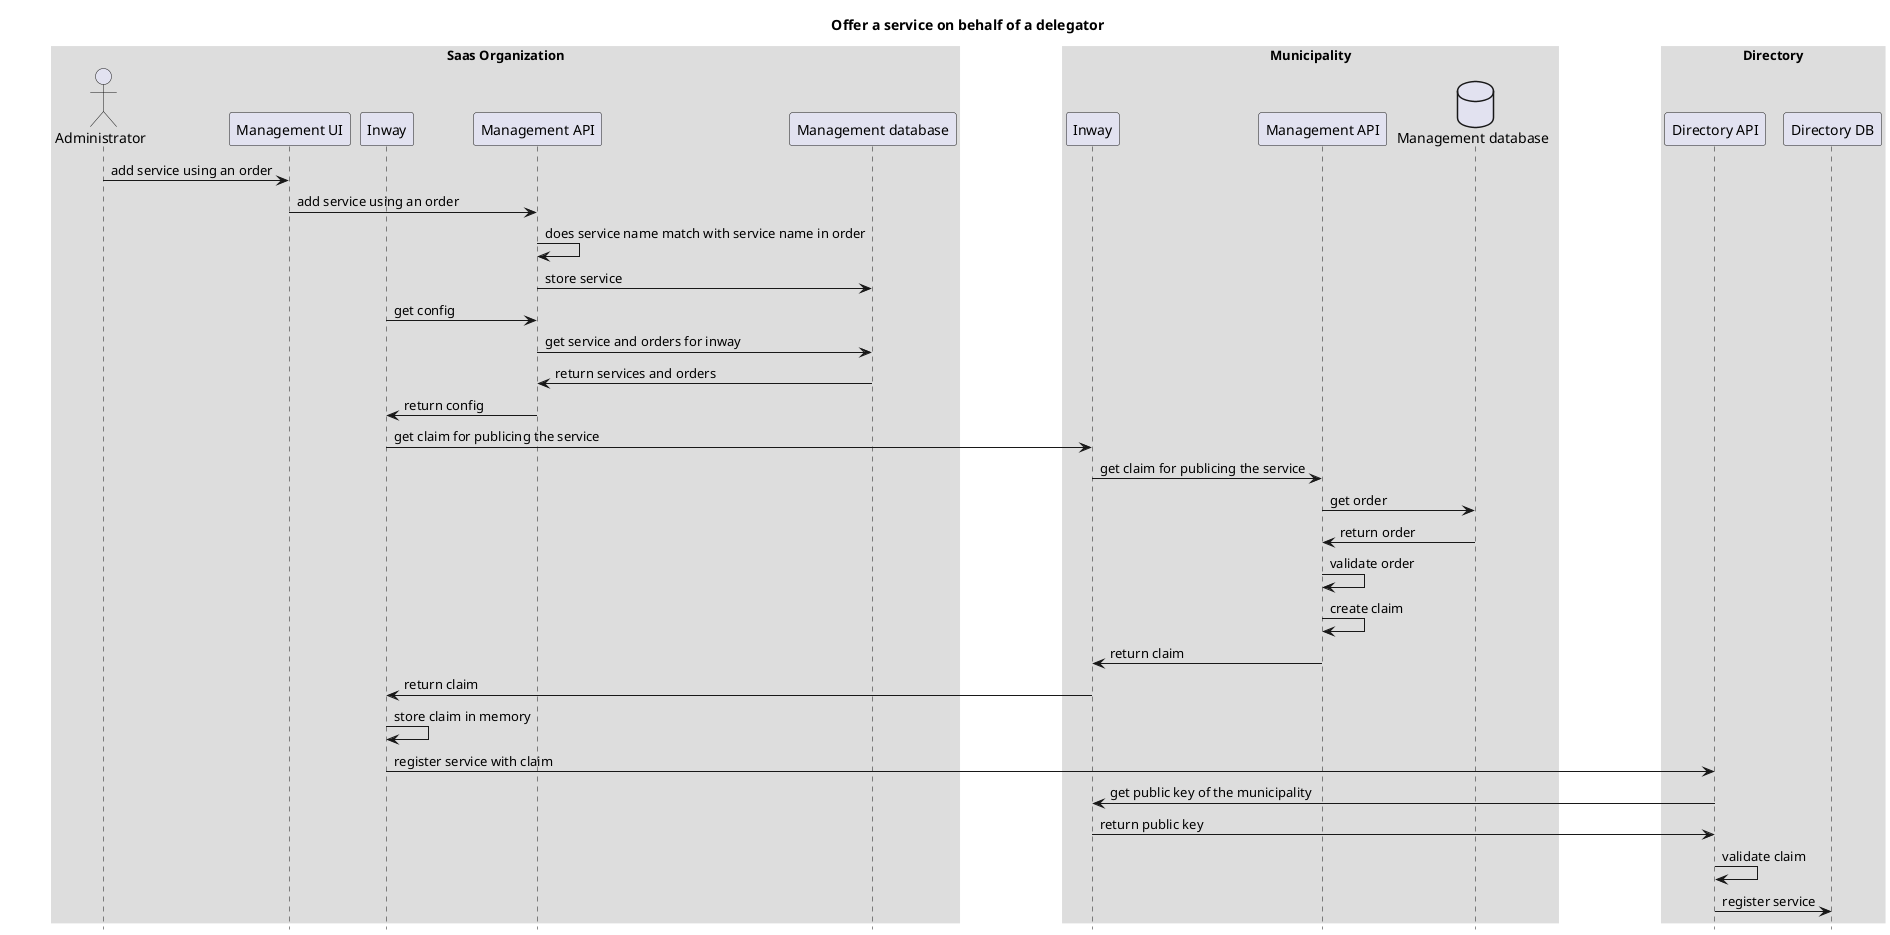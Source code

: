 @startuml
title: Offer a service on behalf of a delegator

skinparam sequenceBoxBorderColor #transparent
skinparam boxPadding 50
hide footbox

box "Saas Organization"
actor "Administrator" as administratorSaasOrganization
participant "Management UI" as managementUISaasOrganization
participant "Inway" as inwaySaasOrganization
participant "Management API" as managementAPISaasOrganization
participant "Management database" as managementDatabaseSaasOrganization
end box

box "Municipality"
participant "Inway" as inwayMunicipality
participant "Management API" as managementAPIMunicipality
database "Management database" as managementDatabaseMunicipality
end box

box "Directory"
participant "Directory API" as directoryAPI
participant "Directory DB" as directoryDatabase
end box

administratorSaasOrganization -> managementUISaasOrganization: add service using an order
managementUISaasOrganization -> managementAPISaasOrganization: add service using an order
managementAPISaasOrganization -> managementAPISaasOrganization: does service name match with service name in order
managementAPISaasOrganization -> managementDatabaseSaasOrganization: store service

inwaySaasOrganization -> managementAPISaasOrganization: get config
managementAPISaasOrganization -> managementDatabaseSaasOrganization: get service and orders for inway
managementDatabaseSaasOrganization -> managementAPISaasOrganization: return services and orders
managementAPISaasOrganization -> inwaySaasOrganization: return config

inwaySaasOrganization -> inwayMunicipality: get claim for publicing the service
inwayMunicipality -> managementAPIMunicipality: get claim for publicing the service
managementAPIMunicipality -> managementDatabaseMunicipality: get order
managementDatabaseMunicipality -> managementAPIMunicipality: return order
managementAPIMunicipality -> managementAPIMunicipality: validate order
managementAPIMunicipality -> managementAPIMunicipality: create claim
managementAPIMunicipality -> inwayMunicipality: return claim
inwayMunicipality -> inwaySaasOrganization: return claim
inwaySaasOrganization -> inwaySaasOrganization: store claim in memory
inwaySaasOrganization -> directoryAPI: register service with claim
directoryAPI -> inwayMunicipality: get public key of the municipality
inwayMunicipality -> directoryAPI: return public key
directoryAPI -> directoryAPI: validate claim
directoryAPI -> directoryDatabase: register service

@enduml
